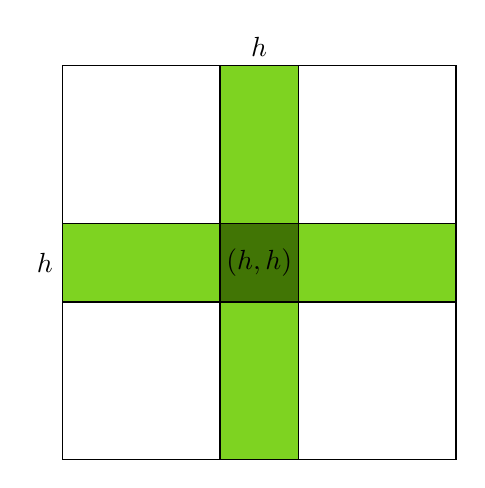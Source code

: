 \begin{tikzpicture}[yscale=-1,xscale=1]
    \draw (0,0) rectangle (5,5);
    \draw[fill={rgb, 255:red, 126; green, 211; blue, 33 }  ,fill opacity=1] (2,3) rectangle (3,5);
    \draw[fill={rgb, 255:red, 126; green, 211; blue, 33 }  ,fill opacity=1] (2,0) rectangle (3,3);
    \draw[fill={rgb, 255:red, 126; green, 211; blue, 33 }  ,fill opacity=1] (3,2) rectangle (5,3);
    \draw[fill={rgb, 255:red, 126; green, 211; blue, 33 }  ,fill opacity=1] (0,2) rectangle (3,3);
    \draw[fill={rgb, 255:red, 65; green, 117; blue, 5 }  ,fill opacity=1 ] (2,2) rectangle (3,3);

    \begin{scope}[every path/.style={very thin}]
        \foreach \i in {2,3} {
            \draw   (\i,0) -- (\i,5);
        }
        \foreach \i in {2,3} {
            \draw   (0,\i) -- (5,\i);
        }
        \node [ anchor=south] at (2.5,0) {\(h\)};
    
        \node [anchor=east] at (0,2.5) {\(h\)};
        
        \node [ anchor=center] at (2.5,2.5) {\((h,h)\)};
    \end{scope}
\end{tikzpicture}